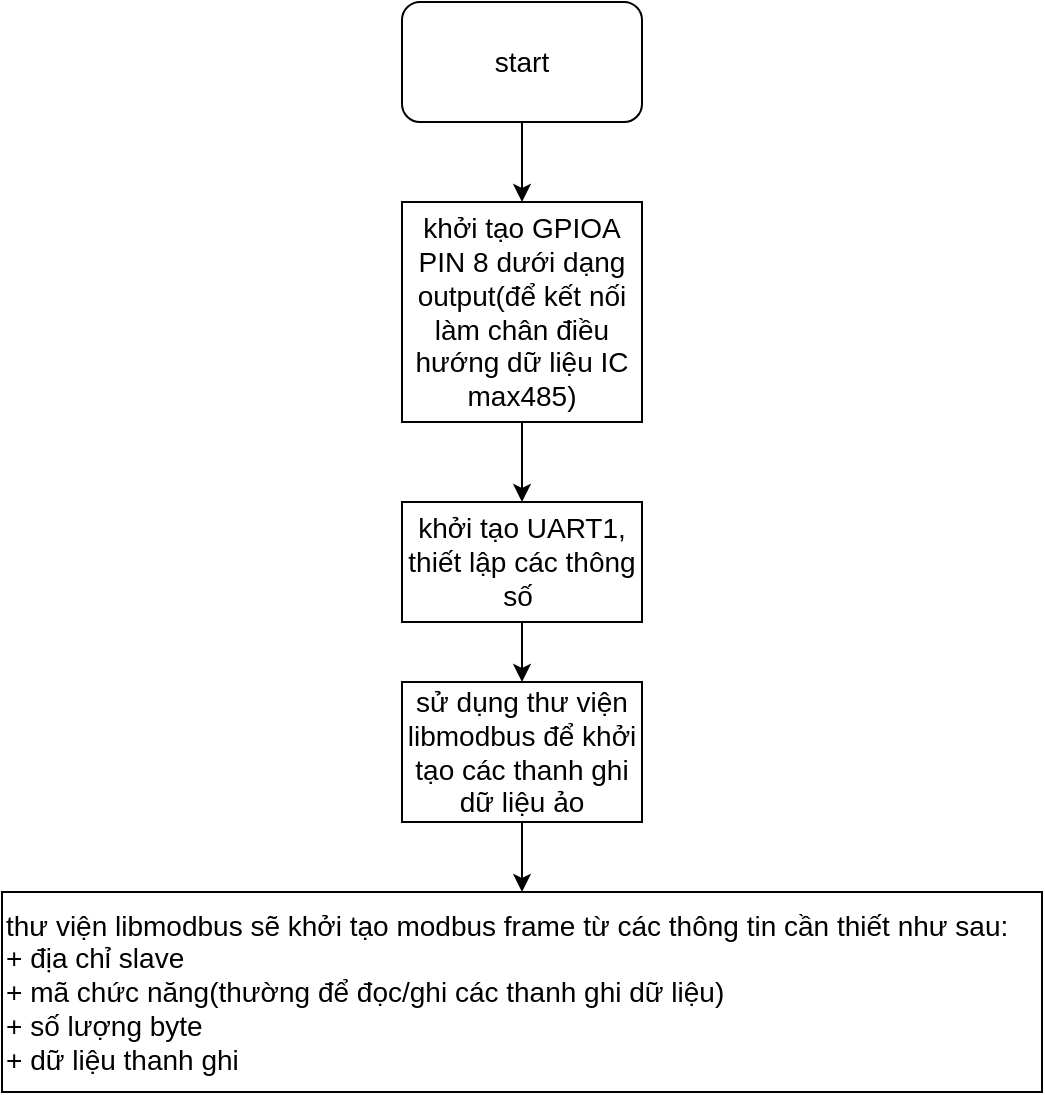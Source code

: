 <mxfile version="24.8.4">
  <diagram id="C5RBs43oDa-KdzZeNtuy" name="Page-1">
    <mxGraphModel dx="1042" dy="613" grid="1" gridSize="10" guides="1" tooltips="1" connect="1" arrows="1" fold="1" page="1" pageScale="1" pageWidth="827" pageHeight="1169" math="0" shadow="0">
      <root>
        <mxCell id="WIyWlLk6GJQsqaUBKTNV-0" />
        <mxCell id="WIyWlLk6GJQsqaUBKTNV-1" parent="WIyWlLk6GJQsqaUBKTNV-0" />
        <mxCell id="s4JtGfHIp755KNuDKCHf-0" value="&lt;span style=&quot;font-size: 14px;&quot;&gt;khởi tạo GPIOA PIN 8 dưới dạng output(để kết nối làm chân điều hướng dữ liệu IC max485)&lt;/span&gt;" style="rounded=0;whiteSpace=wrap;html=1;" vertex="1" parent="WIyWlLk6GJQsqaUBKTNV-1">
          <mxGeometry x="220" y="140" width="120" height="110" as="geometry" />
        </mxCell>
        <mxCell id="s4JtGfHIp755KNuDKCHf-1" value="&lt;font style=&quot;font-size: 14px;&quot;&gt;start&lt;/font&gt;" style="rounded=1;whiteSpace=wrap;html=1;" vertex="1" parent="WIyWlLk6GJQsqaUBKTNV-1">
          <mxGeometry x="220" y="40" width="120" height="60" as="geometry" />
        </mxCell>
        <mxCell id="s4JtGfHIp755KNuDKCHf-2" value="&lt;font style=&quot;font-size: 14px;&quot;&gt;khởi tạo UART1, thiết lập các thông số&amp;nbsp;&lt;/font&gt;" style="rounded=0;whiteSpace=wrap;html=1;" vertex="1" parent="WIyWlLk6GJQsqaUBKTNV-1">
          <mxGeometry x="220" y="290" width="120" height="60" as="geometry" />
        </mxCell>
        <mxCell id="s4JtGfHIp755KNuDKCHf-4" value="&lt;font style=&quot;font-size: 14px;&quot;&gt;sử dụng thư viện libmodbus để khởi tạo các thanh ghi dữ liệu ảo&lt;/font&gt;" style="rounded=0;whiteSpace=wrap;html=1;" vertex="1" parent="WIyWlLk6GJQsqaUBKTNV-1">
          <mxGeometry x="220" y="380" width="120" height="70" as="geometry" />
        </mxCell>
        <mxCell id="s4JtGfHIp755KNuDKCHf-5" value="&lt;font style=&quot;font-size: 14px;&quot;&gt;thư viện libmodbus sẽ khởi tạo modbus frame từ các thông tin cần thiết như sau:&lt;/font&gt;&lt;div&gt;&lt;span style=&quot;background-color: initial;&quot;&gt;&lt;font style=&quot;font-size: 14px;&quot;&gt;+ địa chỉ slave&lt;/font&gt;&lt;/span&gt;&lt;div&gt;&lt;font style=&quot;font-size: 14px;&quot;&gt;+ mã chức năng(thường để đọc/ghi các thanh ghi dữ liệu)&lt;/font&gt;&lt;/div&gt;&lt;div&gt;&lt;font style=&quot;font-size: 14px;&quot;&gt;+ số lượng byte&lt;/font&gt;&lt;/div&gt;&lt;div style=&quot;&quot;&gt;&lt;font style=&quot;font-size: 14px;&quot;&gt;+ dữ liệu thanh ghi&lt;/font&gt;&lt;/div&gt;&lt;/div&gt;" style="rounded=0;whiteSpace=wrap;html=1;align=left;" vertex="1" parent="WIyWlLk6GJQsqaUBKTNV-1">
          <mxGeometry x="20" y="485" width="520" height="100" as="geometry" />
        </mxCell>
        <mxCell id="s4JtGfHIp755KNuDKCHf-7" value="" style="endArrow=classic;html=1;rounded=0;exitX=0.5;exitY=1;exitDx=0;exitDy=0;entryX=0.5;entryY=0;entryDx=0;entryDy=0;" edge="1" parent="WIyWlLk6GJQsqaUBKTNV-1" source="s4JtGfHIp755KNuDKCHf-1" target="s4JtGfHIp755KNuDKCHf-0">
          <mxGeometry width="50" height="50" relative="1" as="geometry">
            <mxPoint x="390" y="280" as="sourcePoint" />
            <mxPoint x="440" y="230" as="targetPoint" />
          </mxGeometry>
        </mxCell>
        <mxCell id="s4JtGfHIp755KNuDKCHf-8" value="" style="endArrow=classic;html=1;rounded=0;exitX=0.5;exitY=1;exitDx=0;exitDy=0;entryX=0.5;entryY=0;entryDx=0;entryDy=0;" edge="1" parent="WIyWlLk6GJQsqaUBKTNV-1" source="s4JtGfHIp755KNuDKCHf-0" target="s4JtGfHIp755KNuDKCHf-2">
          <mxGeometry width="50" height="50" relative="1" as="geometry">
            <mxPoint x="390" y="280" as="sourcePoint" />
            <mxPoint x="440" y="230" as="targetPoint" />
          </mxGeometry>
        </mxCell>
        <mxCell id="s4JtGfHIp755KNuDKCHf-9" value="" style="endArrow=classic;html=1;rounded=0;exitX=0.5;exitY=1;exitDx=0;exitDy=0;entryX=0.5;entryY=0;entryDx=0;entryDy=0;" edge="1" parent="WIyWlLk6GJQsqaUBKTNV-1" source="s4JtGfHIp755KNuDKCHf-2" target="s4JtGfHIp755KNuDKCHf-4">
          <mxGeometry width="50" height="50" relative="1" as="geometry">
            <mxPoint x="390" y="280" as="sourcePoint" />
            <mxPoint x="440" y="230" as="targetPoint" />
          </mxGeometry>
        </mxCell>
        <mxCell id="s4JtGfHIp755KNuDKCHf-10" value="" style="endArrow=classic;html=1;rounded=0;exitX=0.5;exitY=1;exitDx=0;exitDy=0;entryX=0.5;entryY=0;entryDx=0;entryDy=0;" edge="1" parent="WIyWlLk6GJQsqaUBKTNV-1" source="s4JtGfHIp755KNuDKCHf-4" target="s4JtGfHIp755KNuDKCHf-5">
          <mxGeometry width="50" height="50" relative="1" as="geometry">
            <mxPoint x="390" y="580" as="sourcePoint" />
            <mxPoint x="440" y="530" as="targetPoint" />
          </mxGeometry>
        </mxCell>
      </root>
    </mxGraphModel>
  </diagram>
</mxfile>
